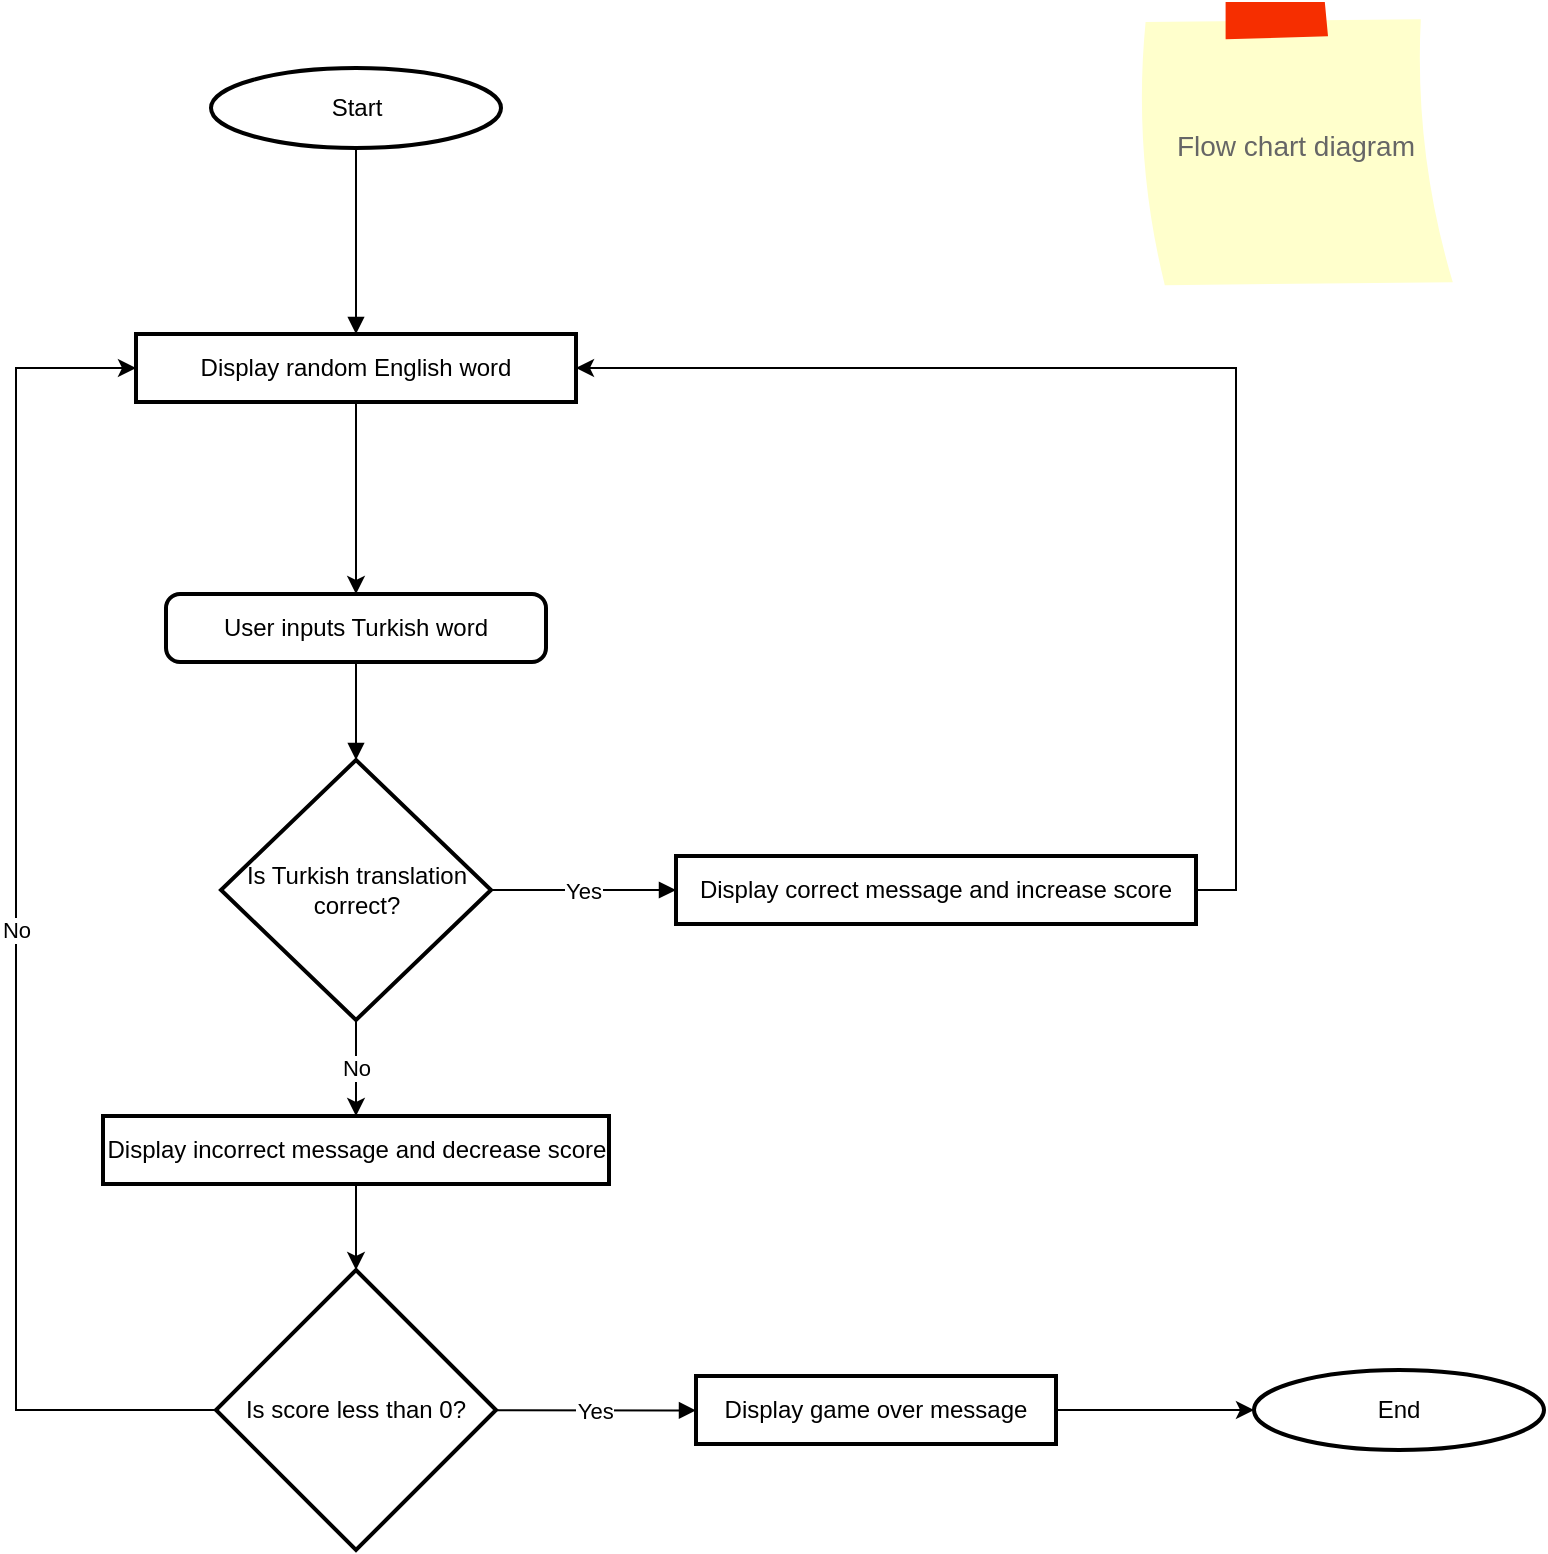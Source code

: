 <mxfile version="21.7.4" type="github">
  <diagram name="Page-1" id="C6MQ5mS3NwSN0RwU6cc0">
    <mxGraphModel dx="954" dy="642" grid="1" gridSize="10" guides="1" tooltips="1" connect="1" arrows="1" fold="1" page="1" pageScale="1" pageWidth="827" pageHeight="1169" math="0" shadow="0">
      <root>
        <mxCell id="0" />
        <mxCell id="1" parent="0" />
        <mxCell id="2" value="Start" style="whiteSpace=wrap;strokeWidth=2;shape=ellipse;perimeter=ellipsePerimeter;html=1;" parent="1" vertex="1">
          <mxGeometry x="137.5" y="40" width="145" height="40" as="geometry" />
        </mxCell>
        <mxCell id="s3mAswLRiTs5YzUC_dCz-19" style="edgeStyle=orthogonalEdgeStyle;rounded=0;orthogonalLoop=1;jettySize=auto;html=1;" parent="1" source="3" target="4" edge="1">
          <mxGeometry relative="1" as="geometry">
            <Array as="points" />
          </mxGeometry>
        </mxCell>
        <mxCell id="3" value="Display random English word" style="whiteSpace=wrap;strokeWidth=2;" parent="1" vertex="1">
          <mxGeometry x="100" y="173" width="220" height="34" as="geometry" />
        </mxCell>
        <mxCell id="4" value="User inputs Turkish word" style="rounded=1;absoluteArcSize=1;arcSize=14;whiteSpace=wrap;strokeWidth=2;" parent="1" vertex="1">
          <mxGeometry x="115" y="303" width="190" height="34" as="geometry" />
        </mxCell>
        <mxCell id="s3mAswLRiTs5YzUC_dCz-28" value="No" style="edgeStyle=orthogonalEdgeStyle;rounded=0;orthogonalLoop=1;jettySize=auto;html=1;" parent="1" source="5" target="7" edge="1">
          <mxGeometry relative="1" as="geometry" />
        </mxCell>
        <mxCell id="5" value="Is Turkish translation correct?" style="rhombus;strokeWidth=2;whiteSpace=wrap;" parent="1" vertex="1">
          <mxGeometry x="142.5" y="386" width="135" height="130" as="geometry" />
        </mxCell>
        <mxCell id="s3mAswLRiTs5YzUC_dCz-24" style="edgeStyle=orthogonalEdgeStyle;rounded=0;orthogonalLoop=1;jettySize=auto;html=1;" parent="1" source="6" target="3" edge="1">
          <mxGeometry relative="1" as="geometry">
            <Array as="points">
              <mxPoint x="650" y="451" />
              <mxPoint x="650" y="190" />
            </Array>
          </mxGeometry>
        </mxCell>
        <mxCell id="6" value="Display correct message and increase score" style="whiteSpace=wrap;strokeWidth=2;" parent="1" vertex="1">
          <mxGeometry x="370" y="434" width="260" height="34" as="geometry" />
        </mxCell>
        <mxCell id="s3mAswLRiTs5YzUC_dCz-23" style="edgeStyle=orthogonalEdgeStyle;rounded=0;orthogonalLoop=1;jettySize=auto;html=1;" parent="1" source="7" target="8" edge="1">
          <mxGeometry relative="1" as="geometry" />
        </mxCell>
        <mxCell id="7" value="Display incorrect message and decrease score" style="whiteSpace=wrap;strokeWidth=2;" parent="1" vertex="1">
          <mxGeometry x="83.5" y="564" width="253" height="34" as="geometry" />
        </mxCell>
        <mxCell id="s3mAswLRiTs5YzUC_dCz-29" value="No" style="edgeStyle=orthogonalEdgeStyle;rounded=0;orthogonalLoop=1;jettySize=auto;html=1;" parent="1" source="8" target="3" edge="1">
          <mxGeometry relative="1" as="geometry">
            <Array as="points">
              <mxPoint x="40" y="711" />
              <mxPoint x="40" y="190" />
            </Array>
          </mxGeometry>
        </mxCell>
        <mxCell id="8" value="Is score less than 0?" style="rhombus;strokeWidth=2;whiteSpace=wrap;" parent="1" vertex="1">
          <mxGeometry x="140" y="641" width="140" height="140" as="geometry" />
        </mxCell>
        <mxCell id="s3mAswLRiTs5YzUC_dCz-21" style="edgeStyle=orthogonalEdgeStyle;rounded=0;orthogonalLoop=1;jettySize=auto;html=1;" parent="1" source="9" target="s3mAswLRiTs5YzUC_dCz-20" edge="1">
          <mxGeometry relative="1" as="geometry" />
        </mxCell>
        <mxCell id="9" value="Display game over message" style="whiteSpace=wrap;strokeWidth=2;" parent="1" vertex="1">
          <mxGeometry x="380" y="694" width="180" height="34" as="geometry" />
        </mxCell>
        <mxCell id="10" value="" style="curved=1;startArrow=none;endArrow=block;" parent="1" source="2" target="3" edge="1">
          <mxGeometry relative="1" as="geometry">
            <Array as="points" />
          </mxGeometry>
        </mxCell>
        <mxCell id="12" value="" style="curved=1;startArrow=none;endArrow=block;" parent="1" source="4" target="5" edge="1">
          <mxGeometry relative="1" as="geometry">
            <Array as="points" />
          </mxGeometry>
        </mxCell>
        <mxCell id="13" value="Yes" style="startArrow=none;endArrow=block;" parent="1" source="5" target="6" edge="1">
          <mxGeometry relative="1" as="geometry" />
        </mxCell>
        <mxCell id="16" value="Yes" style="curved=1;startArrow=none;endArrow=block;exitX=0.999;exitY=0.501;entryX=0.002;entryY=0.507;" parent="1" source="8" target="9" edge="1">
          <mxGeometry relative="1" as="geometry">
            <Array as="points" />
          </mxGeometry>
        </mxCell>
        <mxCell id="s3mAswLRiTs5YzUC_dCz-20" value="End" style="whiteSpace=wrap;strokeWidth=2;shape=ellipse;perimeter=ellipsePerimeter;html=1;" parent="1" vertex="1">
          <mxGeometry x="659" y="691" width="145" height="40" as="geometry" />
        </mxCell>
        <mxCell id="PX9AVOCfEyBAqCwUf-88-16" value="Flow chart diagram" style="strokeWidth=1;shadow=0;dashed=0;align=center;html=1;shape=mxgraph.mockup.text.stickyNote2;fontColor=#666666;mainText=;fontSize=14;whiteSpace=wrap;fillColor=#ffffcc;strokeColor=#F62E00;" vertex="1" parent="1">
          <mxGeometry x="600" y="7" width="160" height="143" as="geometry" />
        </mxCell>
      </root>
    </mxGraphModel>
  </diagram>
</mxfile>
